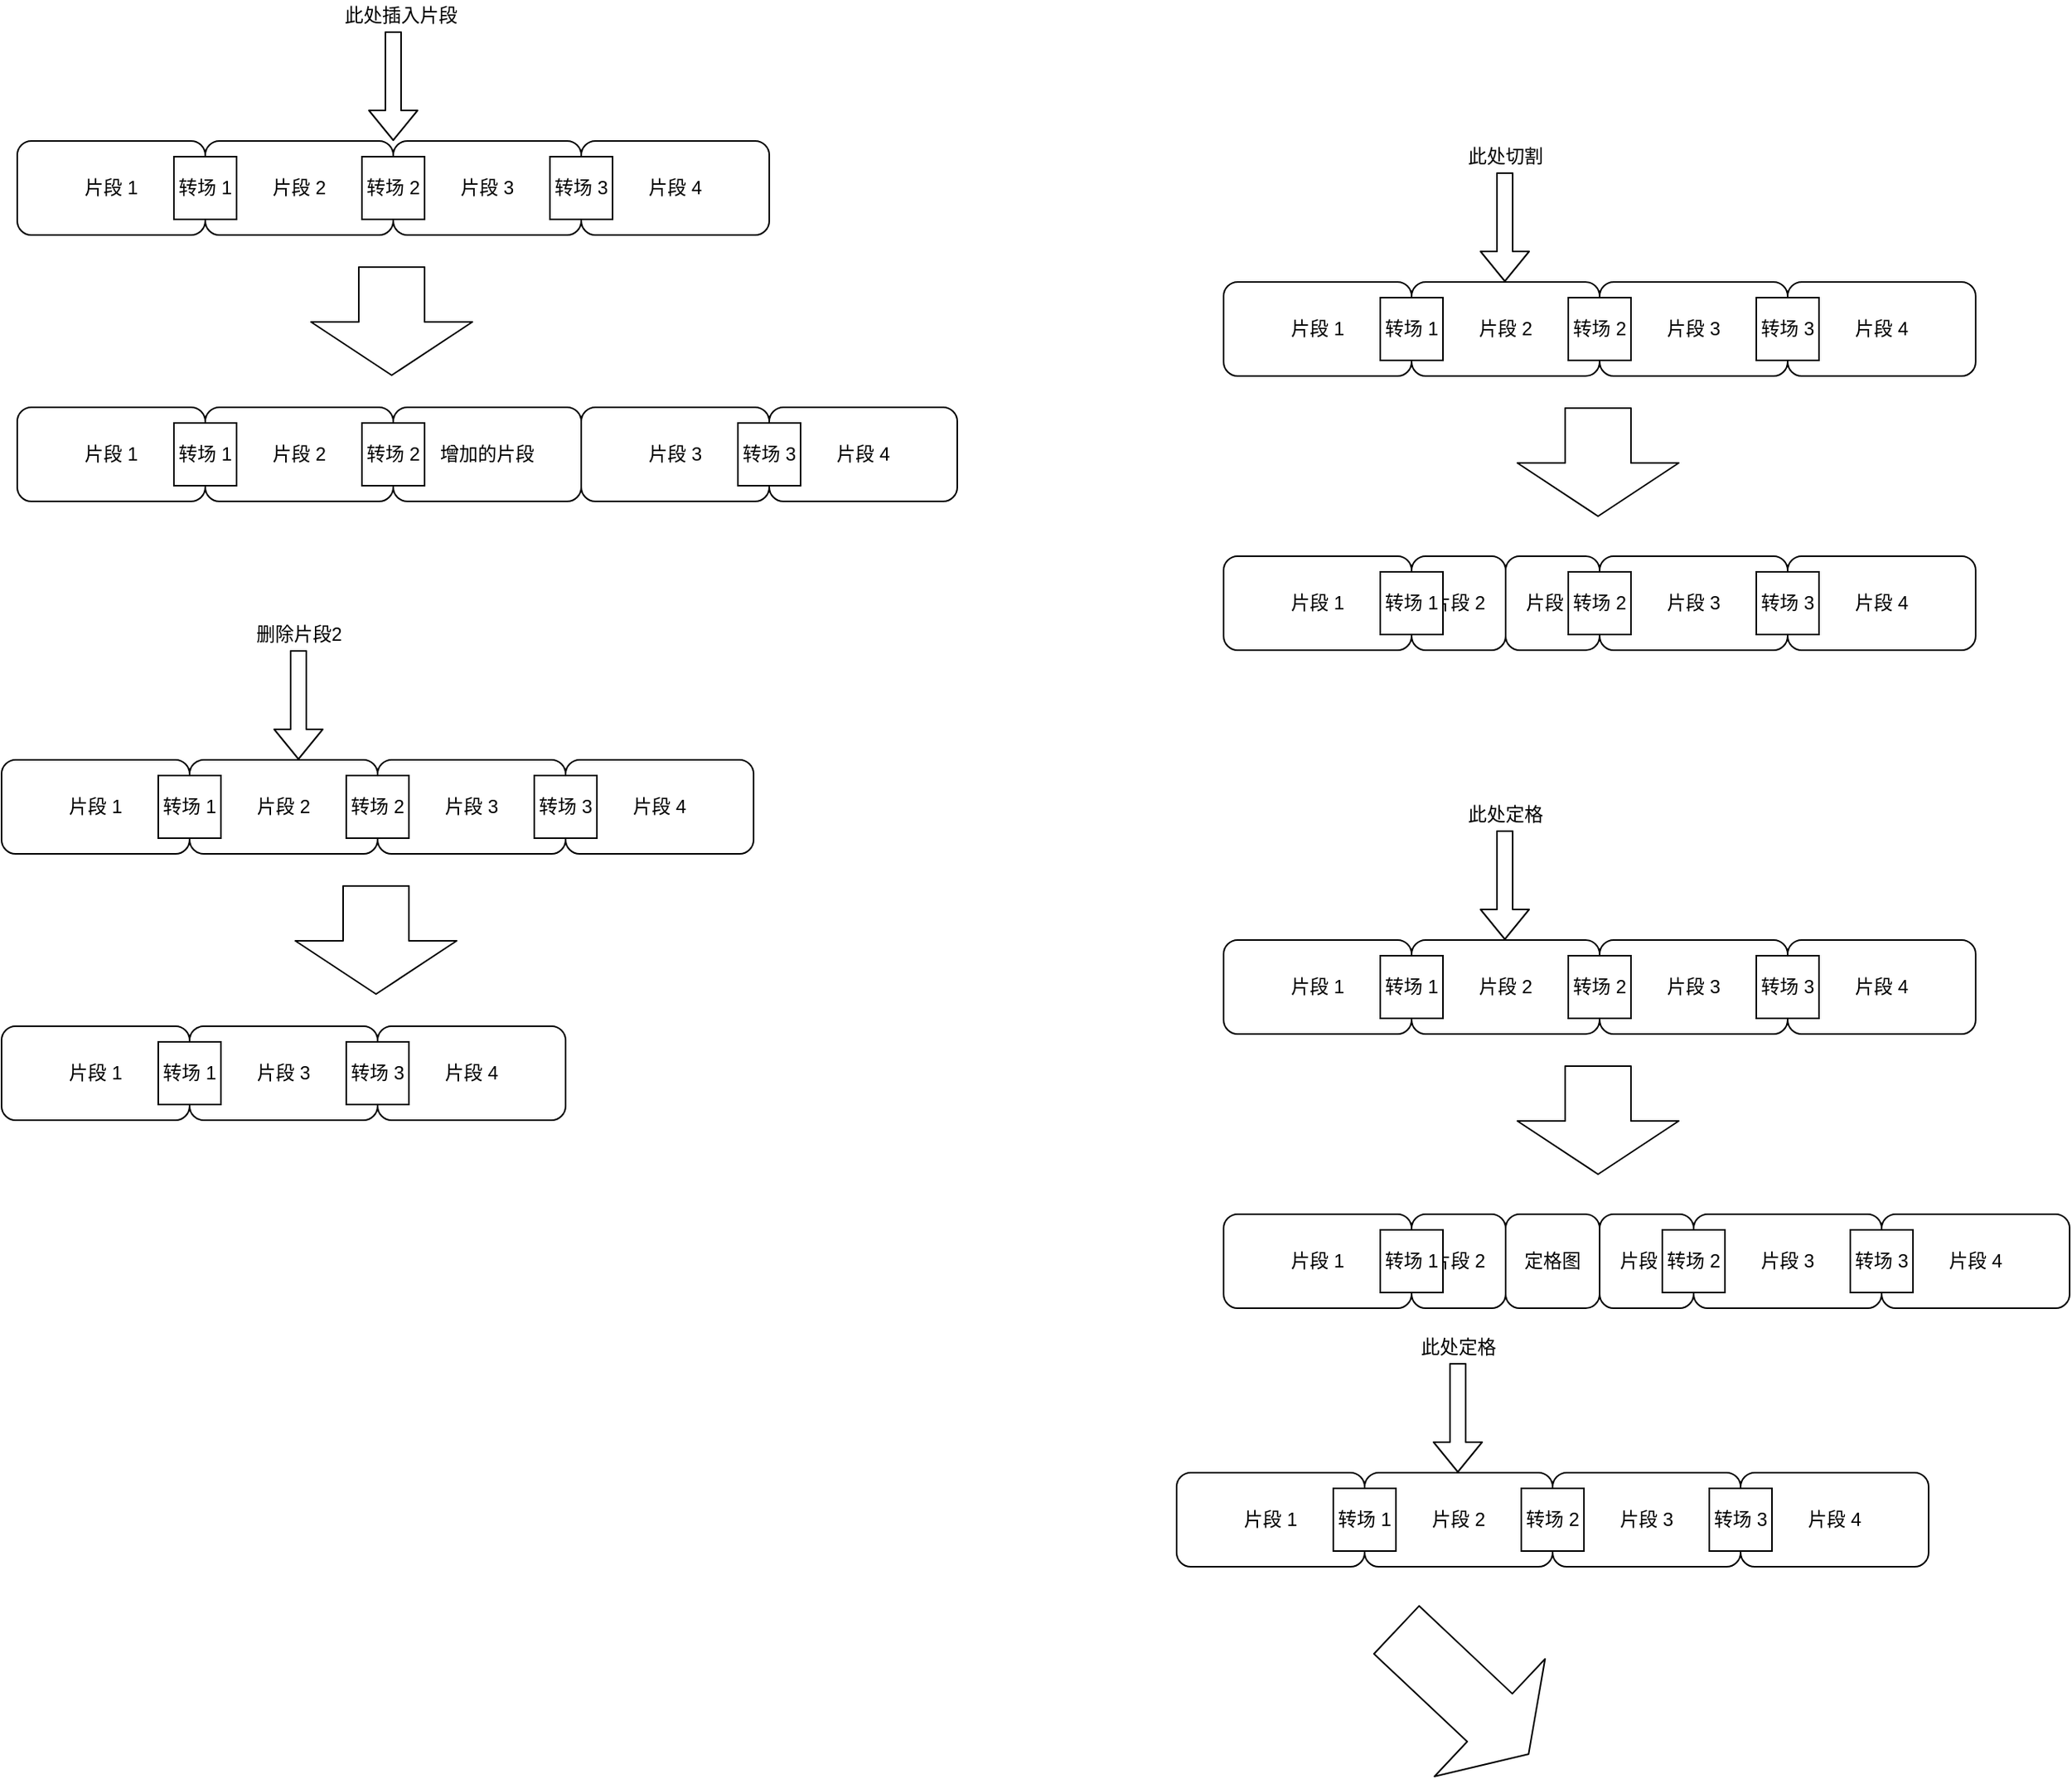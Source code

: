 <mxfile version="13.10.0" type="github">
  <diagram id="jp2Y9jRFlkztXLDR2WbW" name="Page-1">
    <mxGraphModel dx="896" dy="590" grid="1" gridSize="10" guides="1" tooltips="1" connect="1" arrows="1" fold="1" page="1" pageScale="1" pageWidth="827" pageHeight="1169" math="0" shadow="0">
      <root>
        <mxCell id="0" />
        <mxCell id="1" parent="0" />
        <mxCell id="YivMEvw6DxP14KVyqrl9-61" value="片段 2" style="rounded=1;whiteSpace=wrap;html=1;" vertex="1" parent="1">
          <mxGeometry x="1080" y="385" width="60" height="60" as="geometry" />
        </mxCell>
        <mxCell id="cgGXA-gtUY1WTYWLW74D-1" value="片段 1" style="rounded=1;whiteSpace=wrap;html=1;" parent="1" vertex="1">
          <mxGeometry x="130" y="120" width="120" height="60" as="geometry" />
        </mxCell>
        <mxCell id="cgGXA-gtUY1WTYWLW74D-2" value="片段 2" style="rounded=1;whiteSpace=wrap;html=1;" parent="1" vertex="1">
          <mxGeometry x="250" y="120" width="120" height="60" as="geometry" />
        </mxCell>
        <mxCell id="cgGXA-gtUY1WTYWLW74D-3" value="片段 3" style="rounded=1;whiteSpace=wrap;html=1;" parent="1" vertex="1">
          <mxGeometry x="370" y="120" width="120" height="60" as="geometry" />
        </mxCell>
        <mxCell id="cgGXA-gtUY1WTYWLW74D-4" value="片段 4" style="rounded=1;whiteSpace=wrap;html=1;" parent="1" vertex="1">
          <mxGeometry x="490" y="120" width="120" height="60" as="geometry" />
        </mxCell>
        <mxCell id="cgGXA-gtUY1WTYWLW74D-5" value="转场 1" style="rounded=0;whiteSpace=wrap;html=1;" parent="1" vertex="1">
          <mxGeometry x="230" y="130" width="40" height="40" as="geometry" />
        </mxCell>
        <mxCell id="cgGXA-gtUY1WTYWLW74D-6" value="转场 2" style="rounded=0;whiteSpace=wrap;html=1;" parent="1" vertex="1">
          <mxGeometry x="350" y="130" width="40" height="40" as="geometry" />
        </mxCell>
        <mxCell id="cgGXA-gtUY1WTYWLW74D-7" value="转场 3" style="rounded=0;whiteSpace=wrap;html=1;" parent="1" vertex="1">
          <mxGeometry x="470" y="130" width="40" height="40" as="geometry" />
        </mxCell>
        <mxCell id="cgGXA-gtUY1WTYWLW74D-8" value="" style="shape=flexArrow;endArrow=classic;html=1;" parent="1" edge="1">
          <mxGeometry width="50" height="50" relative="1" as="geometry">
            <mxPoint x="370" y="50" as="sourcePoint" />
            <mxPoint x="370" y="120" as="targetPoint" />
          </mxGeometry>
        </mxCell>
        <mxCell id="cgGXA-gtUY1WTYWLW74D-9" value="此处插入片段" style="text;html=1;strokeColor=none;fillColor=none;align=center;verticalAlign=middle;whiteSpace=wrap;rounded=0;" parent="1" vertex="1">
          <mxGeometry x="330" y="30" width="90" height="20" as="geometry" />
        </mxCell>
        <mxCell id="YivMEvw6DxP14KVyqrl9-2" value="" style="shape=flexArrow;endArrow=classic;html=1;endWidth=60;endSize=11;width=42;" edge="1" parent="1">
          <mxGeometry width="50" height="50" relative="1" as="geometry">
            <mxPoint x="369" y="200" as="sourcePoint" />
            <mxPoint x="369" y="270" as="targetPoint" />
          </mxGeometry>
        </mxCell>
        <mxCell id="YivMEvw6DxP14KVyqrl9-3" value="片段 1" style="rounded=1;whiteSpace=wrap;html=1;" vertex="1" parent="1">
          <mxGeometry x="130" y="290" width="120" height="60" as="geometry" />
        </mxCell>
        <mxCell id="YivMEvw6DxP14KVyqrl9-4" value="片段 2" style="rounded=1;whiteSpace=wrap;html=1;" vertex="1" parent="1">
          <mxGeometry x="250" y="290" width="120" height="60" as="geometry" />
        </mxCell>
        <mxCell id="YivMEvw6DxP14KVyqrl9-5" value="片段 3" style="rounded=1;whiteSpace=wrap;html=1;" vertex="1" parent="1">
          <mxGeometry x="490" y="290" width="120" height="60" as="geometry" />
        </mxCell>
        <mxCell id="YivMEvw6DxP14KVyqrl9-6" value="片段 4" style="rounded=1;whiteSpace=wrap;html=1;" vertex="1" parent="1">
          <mxGeometry x="610" y="290" width="120" height="60" as="geometry" />
        </mxCell>
        <mxCell id="YivMEvw6DxP14KVyqrl9-7" value="转场 1" style="rounded=0;whiteSpace=wrap;html=1;" vertex="1" parent="1">
          <mxGeometry x="230" y="300" width="40" height="40" as="geometry" />
        </mxCell>
        <mxCell id="YivMEvw6DxP14KVyqrl9-9" value="转场 3" style="rounded=0;whiteSpace=wrap;html=1;" vertex="1" parent="1">
          <mxGeometry x="590" y="300" width="40" height="40" as="geometry" />
        </mxCell>
        <mxCell id="YivMEvw6DxP14KVyqrl9-10" value="增加的片段" style="rounded=1;whiteSpace=wrap;html=1;" vertex="1" parent="1">
          <mxGeometry x="370" y="290" width="120" height="60" as="geometry" />
        </mxCell>
        <mxCell id="YivMEvw6DxP14KVyqrl9-8" value="转场 2" style="rounded=0;whiteSpace=wrap;html=1;" vertex="1" parent="1">
          <mxGeometry x="350" y="300" width="40" height="40" as="geometry" />
        </mxCell>
        <mxCell id="YivMEvw6DxP14KVyqrl9-11" value="片段 1" style="rounded=1;whiteSpace=wrap;html=1;" vertex="1" parent="1">
          <mxGeometry x="120" y="515" width="120" height="60" as="geometry" />
        </mxCell>
        <mxCell id="YivMEvw6DxP14KVyqrl9-12" value="片段 2" style="rounded=1;whiteSpace=wrap;html=1;" vertex="1" parent="1">
          <mxGeometry x="240" y="515" width="120" height="60" as="geometry" />
        </mxCell>
        <mxCell id="YivMEvw6DxP14KVyqrl9-13" value="片段 3" style="rounded=1;whiteSpace=wrap;html=1;" vertex="1" parent="1">
          <mxGeometry x="360" y="515" width="120" height="60" as="geometry" />
        </mxCell>
        <mxCell id="YivMEvw6DxP14KVyqrl9-14" value="片段 4" style="rounded=1;whiteSpace=wrap;html=1;" vertex="1" parent="1">
          <mxGeometry x="480" y="515" width="120" height="60" as="geometry" />
        </mxCell>
        <mxCell id="YivMEvw6DxP14KVyqrl9-15" value="转场 1" style="rounded=0;whiteSpace=wrap;html=1;" vertex="1" parent="1">
          <mxGeometry x="220" y="525" width="40" height="40" as="geometry" />
        </mxCell>
        <mxCell id="YivMEvw6DxP14KVyqrl9-16" value="转场 2" style="rounded=0;whiteSpace=wrap;html=1;" vertex="1" parent="1">
          <mxGeometry x="340" y="525" width="40" height="40" as="geometry" />
        </mxCell>
        <mxCell id="YivMEvw6DxP14KVyqrl9-17" value="转场 3" style="rounded=0;whiteSpace=wrap;html=1;" vertex="1" parent="1">
          <mxGeometry x="460" y="525" width="40" height="40" as="geometry" />
        </mxCell>
        <mxCell id="YivMEvw6DxP14KVyqrl9-18" value="" style="shape=flexArrow;endArrow=classic;html=1;" edge="1" parent="1">
          <mxGeometry width="50" height="50" relative="1" as="geometry">
            <mxPoint x="309.5" y="445" as="sourcePoint" />
            <mxPoint x="309.5" y="515" as="targetPoint" />
          </mxGeometry>
        </mxCell>
        <mxCell id="YivMEvw6DxP14KVyqrl9-19" value="删除片段2" style="text;html=1;strokeColor=none;fillColor=none;align=center;verticalAlign=middle;whiteSpace=wrap;rounded=0;" vertex="1" parent="1">
          <mxGeometry x="265" y="425" width="90" height="20" as="geometry" />
        </mxCell>
        <mxCell id="YivMEvw6DxP14KVyqrl9-20" value="" style="shape=flexArrow;endArrow=classic;html=1;endWidth=60;endSize=11;width=42;" edge="1" parent="1">
          <mxGeometry width="50" height="50" relative="1" as="geometry">
            <mxPoint x="359" y="595" as="sourcePoint" />
            <mxPoint x="359" y="665" as="targetPoint" />
          </mxGeometry>
        </mxCell>
        <mxCell id="YivMEvw6DxP14KVyqrl9-21" value="片段 1" style="rounded=1;whiteSpace=wrap;html=1;" vertex="1" parent="1">
          <mxGeometry x="120" y="685" width="120" height="60" as="geometry" />
        </mxCell>
        <mxCell id="YivMEvw6DxP14KVyqrl9-23" value="片段 3" style="rounded=1;whiteSpace=wrap;html=1;" vertex="1" parent="1">
          <mxGeometry x="240" y="685" width="120" height="60" as="geometry" />
        </mxCell>
        <mxCell id="YivMEvw6DxP14KVyqrl9-24" value="片段 4" style="rounded=1;whiteSpace=wrap;html=1;" vertex="1" parent="1">
          <mxGeometry x="360" y="685" width="120" height="60" as="geometry" />
        </mxCell>
        <mxCell id="YivMEvw6DxP14KVyqrl9-25" value="转场 1" style="rounded=0;whiteSpace=wrap;html=1;" vertex="1" parent="1">
          <mxGeometry x="220" y="695" width="40" height="40" as="geometry" />
        </mxCell>
        <mxCell id="YivMEvw6DxP14KVyqrl9-26" value="转场 3" style="rounded=0;whiteSpace=wrap;html=1;" vertex="1" parent="1">
          <mxGeometry x="340" y="695" width="40" height="40" as="geometry" />
        </mxCell>
        <mxCell id="YivMEvw6DxP14KVyqrl9-29" value="片段 1" style="rounded=1;whiteSpace=wrap;html=1;" vertex="1" parent="1">
          <mxGeometry x="900" y="210" width="120" height="60" as="geometry" />
        </mxCell>
        <mxCell id="YivMEvw6DxP14KVyqrl9-30" value="片段 2" style="rounded=1;whiteSpace=wrap;html=1;" vertex="1" parent="1">
          <mxGeometry x="1020" y="210" width="120" height="60" as="geometry" />
        </mxCell>
        <mxCell id="YivMEvw6DxP14KVyqrl9-31" value="片段 3" style="rounded=1;whiteSpace=wrap;html=1;" vertex="1" parent="1">
          <mxGeometry x="1140" y="210" width="120" height="60" as="geometry" />
        </mxCell>
        <mxCell id="YivMEvw6DxP14KVyqrl9-32" value="片段 4" style="rounded=1;whiteSpace=wrap;html=1;" vertex="1" parent="1">
          <mxGeometry x="1260" y="210" width="120" height="60" as="geometry" />
        </mxCell>
        <mxCell id="YivMEvw6DxP14KVyqrl9-33" value="转场 1" style="rounded=0;whiteSpace=wrap;html=1;" vertex="1" parent="1">
          <mxGeometry x="1000" y="220" width="40" height="40" as="geometry" />
        </mxCell>
        <mxCell id="YivMEvw6DxP14KVyqrl9-34" value="转场 2" style="rounded=0;whiteSpace=wrap;html=1;" vertex="1" parent="1">
          <mxGeometry x="1120" y="220" width="40" height="40" as="geometry" />
        </mxCell>
        <mxCell id="YivMEvw6DxP14KVyqrl9-35" value="转场 3" style="rounded=0;whiteSpace=wrap;html=1;" vertex="1" parent="1">
          <mxGeometry x="1240" y="220" width="40" height="40" as="geometry" />
        </mxCell>
        <mxCell id="YivMEvw6DxP14KVyqrl9-36" value="" style="shape=flexArrow;endArrow=classic;html=1;" edge="1" parent="1">
          <mxGeometry width="50" height="50" relative="1" as="geometry">
            <mxPoint x="1079.5" y="140" as="sourcePoint" />
            <mxPoint x="1079.5" y="210" as="targetPoint" />
          </mxGeometry>
        </mxCell>
        <mxCell id="YivMEvw6DxP14KVyqrl9-37" value="此处切割" style="text;html=1;strokeColor=none;fillColor=none;align=center;verticalAlign=middle;whiteSpace=wrap;rounded=0;" vertex="1" parent="1">
          <mxGeometry x="1035" y="120" width="90" height="20" as="geometry" />
        </mxCell>
        <mxCell id="YivMEvw6DxP14KVyqrl9-38" value="" style="shape=flexArrow;endArrow=classic;html=1;endWidth=60;endSize=11;width=42;" edge="1" parent="1">
          <mxGeometry width="50" height="50" relative="1" as="geometry">
            <mxPoint x="1139" y="290" as="sourcePoint" />
            <mxPoint x="1139" y="360" as="targetPoint" />
          </mxGeometry>
        </mxCell>
        <mxCell id="YivMEvw6DxP14KVyqrl9-47" value="片段 1" style="rounded=1;whiteSpace=wrap;html=1;" vertex="1" parent="1">
          <mxGeometry x="900" y="385" width="120" height="60" as="geometry" />
        </mxCell>
        <mxCell id="YivMEvw6DxP14KVyqrl9-48" value="片段 2" style="rounded=1;whiteSpace=wrap;html=1;" vertex="1" parent="1">
          <mxGeometry x="1020" y="385" width="60" height="60" as="geometry" />
        </mxCell>
        <mxCell id="YivMEvw6DxP14KVyqrl9-49" value="片段 3" style="rounded=1;whiteSpace=wrap;html=1;" vertex="1" parent="1">
          <mxGeometry x="1140" y="385" width="120" height="60" as="geometry" />
        </mxCell>
        <mxCell id="YivMEvw6DxP14KVyqrl9-50" value="片段 4" style="rounded=1;whiteSpace=wrap;html=1;" vertex="1" parent="1">
          <mxGeometry x="1260" y="385" width="120" height="60" as="geometry" />
        </mxCell>
        <mxCell id="YivMEvw6DxP14KVyqrl9-51" value="转场 1" style="rounded=0;whiteSpace=wrap;html=1;" vertex="1" parent="1">
          <mxGeometry x="1000" y="395" width="40" height="40" as="geometry" />
        </mxCell>
        <mxCell id="YivMEvw6DxP14KVyqrl9-52" value="转场 2" style="rounded=0;whiteSpace=wrap;html=1;" vertex="1" parent="1">
          <mxGeometry x="1120" y="395" width="40" height="40" as="geometry" />
        </mxCell>
        <mxCell id="YivMEvw6DxP14KVyqrl9-53" value="转场 3" style="rounded=0;whiteSpace=wrap;html=1;" vertex="1" parent="1">
          <mxGeometry x="1240" y="395" width="40" height="40" as="geometry" />
        </mxCell>
        <mxCell id="YivMEvw6DxP14KVyqrl9-62" value="片段 2" style="rounded=1;whiteSpace=wrap;html=1;" vertex="1" parent="1">
          <mxGeometry x="1140" y="805" width="60" height="60" as="geometry" />
        </mxCell>
        <mxCell id="YivMEvw6DxP14KVyqrl9-63" value="片段 1" style="rounded=1;whiteSpace=wrap;html=1;" vertex="1" parent="1">
          <mxGeometry x="900" y="630" width="120" height="60" as="geometry" />
        </mxCell>
        <mxCell id="YivMEvw6DxP14KVyqrl9-64" value="片段 2" style="rounded=1;whiteSpace=wrap;html=1;" vertex="1" parent="1">
          <mxGeometry x="1020" y="630" width="120" height="60" as="geometry" />
        </mxCell>
        <mxCell id="YivMEvw6DxP14KVyqrl9-65" value="片段 3" style="rounded=1;whiteSpace=wrap;html=1;" vertex="1" parent="1">
          <mxGeometry x="1140" y="630" width="120" height="60" as="geometry" />
        </mxCell>
        <mxCell id="YivMEvw6DxP14KVyqrl9-66" value="片段 4" style="rounded=1;whiteSpace=wrap;html=1;" vertex="1" parent="1">
          <mxGeometry x="1260" y="630" width="120" height="60" as="geometry" />
        </mxCell>
        <mxCell id="YivMEvw6DxP14KVyqrl9-67" value="转场 1" style="rounded=0;whiteSpace=wrap;html=1;" vertex="1" parent="1">
          <mxGeometry x="1000" y="640" width="40" height="40" as="geometry" />
        </mxCell>
        <mxCell id="YivMEvw6DxP14KVyqrl9-68" value="转场 2" style="rounded=0;whiteSpace=wrap;html=1;" vertex="1" parent="1">
          <mxGeometry x="1120" y="640" width="40" height="40" as="geometry" />
        </mxCell>
        <mxCell id="YivMEvw6DxP14KVyqrl9-69" value="转场 3" style="rounded=0;whiteSpace=wrap;html=1;" vertex="1" parent="1">
          <mxGeometry x="1240" y="640" width="40" height="40" as="geometry" />
        </mxCell>
        <mxCell id="YivMEvw6DxP14KVyqrl9-70" value="" style="shape=flexArrow;endArrow=classic;html=1;" edge="1" parent="1">
          <mxGeometry width="50" height="50" relative="1" as="geometry">
            <mxPoint x="1079.5" y="560" as="sourcePoint" />
            <mxPoint x="1079.5" y="630" as="targetPoint" />
          </mxGeometry>
        </mxCell>
        <mxCell id="YivMEvw6DxP14KVyqrl9-71" value="此处定格" style="text;html=1;strokeColor=none;fillColor=none;align=center;verticalAlign=middle;whiteSpace=wrap;rounded=0;" vertex="1" parent="1">
          <mxGeometry x="1035" y="540" width="90" height="20" as="geometry" />
        </mxCell>
        <mxCell id="YivMEvw6DxP14KVyqrl9-72" value="" style="shape=flexArrow;endArrow=classic;html=1;endWidth=60;endSize=11;width=42;" edge="1" parent="1">
          <mxGeometry width="50" height="50" relative="1" as="geometry">
            <mxPoint x="1139" y="710" as="sourcePoint" />
            <mxPoint x="1139" y="780" as="targetPoint" />
          </mxGeometry>
        </mxCell>
        <mxCell id="YivMEvw6DxP14KVyqrl9-73" value="片段 1" style="rounded=1;whiteSpace=wrap;html=1;" vertex="1" parent="1">
          <mxGeometry x="900" y="805" width="120" height="60" as="geometry" />
        </mxCell>
        <mxCell id="YivMEvw6DxP14KVyqrl9-74" value="片段 2" style="rounded=1;whiteSpace=wrap;html=1;" vertex="1" parent="1">
          <mxGeometry x="1020" y="805" width="60" height="60" as="geometry" />
        </mxCell>
        <mxCell id="YivMEvw6DxP14KVyqrl9-75" value="片段 3" style="rounded=1;whiteSpace=wrap;html=1;" vertex="1" parent="1">
          <mxGeometry x="1200" y="805" width="120" height="60" as="geometry" />
        </mxCell>
        <mxCell id="YivMEvw6DxP14KVyqrl9-76" value="片段 4" style="rounded=1;whiteSpace=wrap;html=1;" vertex="1" parent="1">
          <mxGeometry x="1320" y="805" width="120" height="60" as="geometry" />
        </mxCell>
        <mxCell id="YivMEvw6DxP14KVyqrl9-77" value="转场 1" style="rounded=0;whiteSpace=wrap;html=1;" vertex="1" parent="1">
          <mxGeometry x="1000" y="815" width="40" height="40" as="geometry" />
        </mxCell>
        <mxCell id="YivMEvw6DxP14KVyqrl9-78" value="转场 2" style="rounded=0;whiteSpace=wrap;html=1;" vertex="1" parent="1">
          <mxGeometry x="1180" y="815" width="40" height="40" as="geometry" />
        </mxCell>
        <mxCell id="YivMEvw6DxP14KVyqrl9-79" value="转场 3" style="rounded=0;whiteSpace=wrap;html=1;" vertex="1" parent="1">
          <mxGeometry x="1300" y="815" width="40" height="40" as="geometry" />
        </mxCell>
        <mxCell id="YivMEvw6DxP14KVyqrl9-80" value="定格图" style="rounded=1;whiteSpace=wrap;html=1;" vertex="1" parent="1">
          <mxGeometry x="1080" y="805" width="60" height="60" as="geometry" />
        </mxCell>
        <mxCell id="YivMEvw6DxP14KVyqrl9-81" value="片段 1" style="rounded=1;whiteSpace=wrap;html=1;" vertex="1" parent="1">
          <mxGeometry x="870" y="970" width="120" height="60" as="geometry" />
        </mxCell>
        <mxCell id="YivMEvw6DxP14KVyqrl9-82" value="片段 2" style="rounded=1;whiteSpace=wrap;html=1;" vertex="1" parent="1">
          <mxGeometry x="990" y="970" width="120" height="60" as="geometry" />
        </mxCell>
        <mxCell id="YivMEvw6DxP14KVyqrl9-83" value="片段 3" style="rounded=1;whiteSpace=wrap;html=1;" vertex="1" parent="1">
          <mxGeometry x="1110" y="970" width="120" height="60" as="geometry" />
        </mxCell>
        <mxCell id="YivMEvw6DxP14KVyqrl9-84" value="片段 4" style="rounded=1;whiteSpace=wrap;html=1;" vertex="1" parent="1">
          <mxGeometry x="1230" y="970" width="120" height="60" as="geometry" />
        </mxCell>
        <mxCell id="YivMEvw6DxP14KVyqrl9-85" value="转场 1" style="rounded=0;whiteSpace=wrap;html=1;" vertex="1" parent="1">
          <mxGeometry x="970" y="980" width="40" height="40" as="geometry" />
        </mxCell>
        <mxCell id="YivMEvw6DxP14KVyqrl9-86" value="转场 2" style="rounded=0;whiteSpace=wrap;html=1;" vertex="1" parent="1">
          <mxGeometry x="1090" y="980" width="40" height="40" as="geometry" />
        </mxCell>
        <mxCell id="YivMEvw6DxP14KVyqrl9-87" value="转场 3" style="rounded=0;whiteSpace=wrap;html=1;" vertex="1" parent="1">
          <mxGeometry x="1210" y="980" width="40" height="40" as="geometry" />
        </mxCell>
        <mxCell id="YivMEvw6DxP14KVyqrl9-88" value="" style="shape=flexArrow;endArrow=classic;html=1;" edge="1" parent="1">
          <mxGeometry width="50" height="50" relative="1" as="geometry">
            <mxPoint x="1049.5" y="900" as="sourcePoint" />
            <mxPoint x="1049.5" y="970" as="targetPoint" />
          </mxGeometry>
        </mxCell>
        <mxCell id="YivMEvw6DxP14KVyqrl9-89" value="此处定格" style="text;html=1;strokeColor=none;fillColor=none;align=center;verticalAlign=middle;whiteSpace=wrap;rounded=0;" vertex="1" parent="1">
          <mxGeometry x="1005" y="880" width="90" height="20" as="geometry" />
        </mxCell>
        <mxCell id="YivMEvw6DxP14KVyqrl9-90" value="" style="shape=flexArrow;endArrow=classic;html=1;endWidth=60;endSize=11;width=42;" edge="1" parent="1">
          <mxGeometry width="50" height="50" relative="1" as="geometry">
            <mxPoint x="1010" y="1070" as="sourcePoint" />
            <mxPoint x="1095" y="1150" as="targetPoint" />
          </mxGeometry>
        </mxCell>
      </root>
    </mxGraphModel>
  </diagram>
</mxfile>
